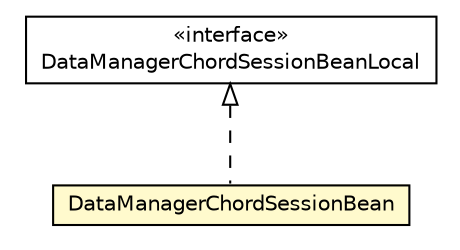 #!/usr/local/bin/dot
#
# Class diagram 
# Generated by UMLGraph version R5_6-24-gf6e263 (http://www.umlgraph.org/)
#

digraph G {
	edge [fontname="Helvetica",fontsize=10,labelfontname="Helvetica",labelfontsize=10];
	node [fontname="Helvetica",fontsize=10,shape=plaintext];
	nodesep=0.25;
	ranksep=0.5;
	// org.unict.ing.pds.dhtdb.datamanager.DataManagerChordSessionBeanLocal
	c948 [label=<<table title="org.unict.ing.pds.dhtdb.datamanager.DataManagerChordSessionBeanLocal" border="0" cellborder="1" cellspacing="0" cellpadding="2" port="p" href="./DataManagerChordSessionBeanLocal.html">
		<tr><td><table border="0" cellspacing="0" cellpadding="1">
<tr><td align="center" balign="center"> &#171;interface&#187; </td></tr>
<tr><td align="center" balign="center"> DataManagerChordSessionBeanLocal </td></tr>
		</table></td></tr>
		</table>>, URL="./DataManagerChordSessionBeanLocal.html", fontname="Helvetica", fontcolor="black", fontsize=10.0];
	// org.unict.ing.pds.dhtdb.datamanager.DataManagerChordSessionBean
	c949 [label=<<table title="org.unict.ing.pds.dhtdb.datamanager.DataManagerChordSessionBean" border="0" cellborder="1" cellspacing="0" cellpadding="2" port="p" bgcolor="lemonChiffon" href="./DataManagerChordSessionBean.html">
		<tr><td><table border="0" cellspacing="0" cellpadding="1">
<tr><td align="center" balign="center"> DataManagerChordSessionBean </td></tr>
		</table></td></tr>
		</table>>, URL="./DataManagerChordSessionBean.html", fontname="Helvetica", fontcolor="black", fontsize=10.0];
	//org.unict.ing.pds.dhtdb.datamanager.DataManagerChordSessionBean implements org.unict.ing.pds.dhtdb.datamanager.DataManagerChordSessionBeanLocal
	c948:p -> c949:p [dir=back,arrowtail=empty,style=dashed];
}

